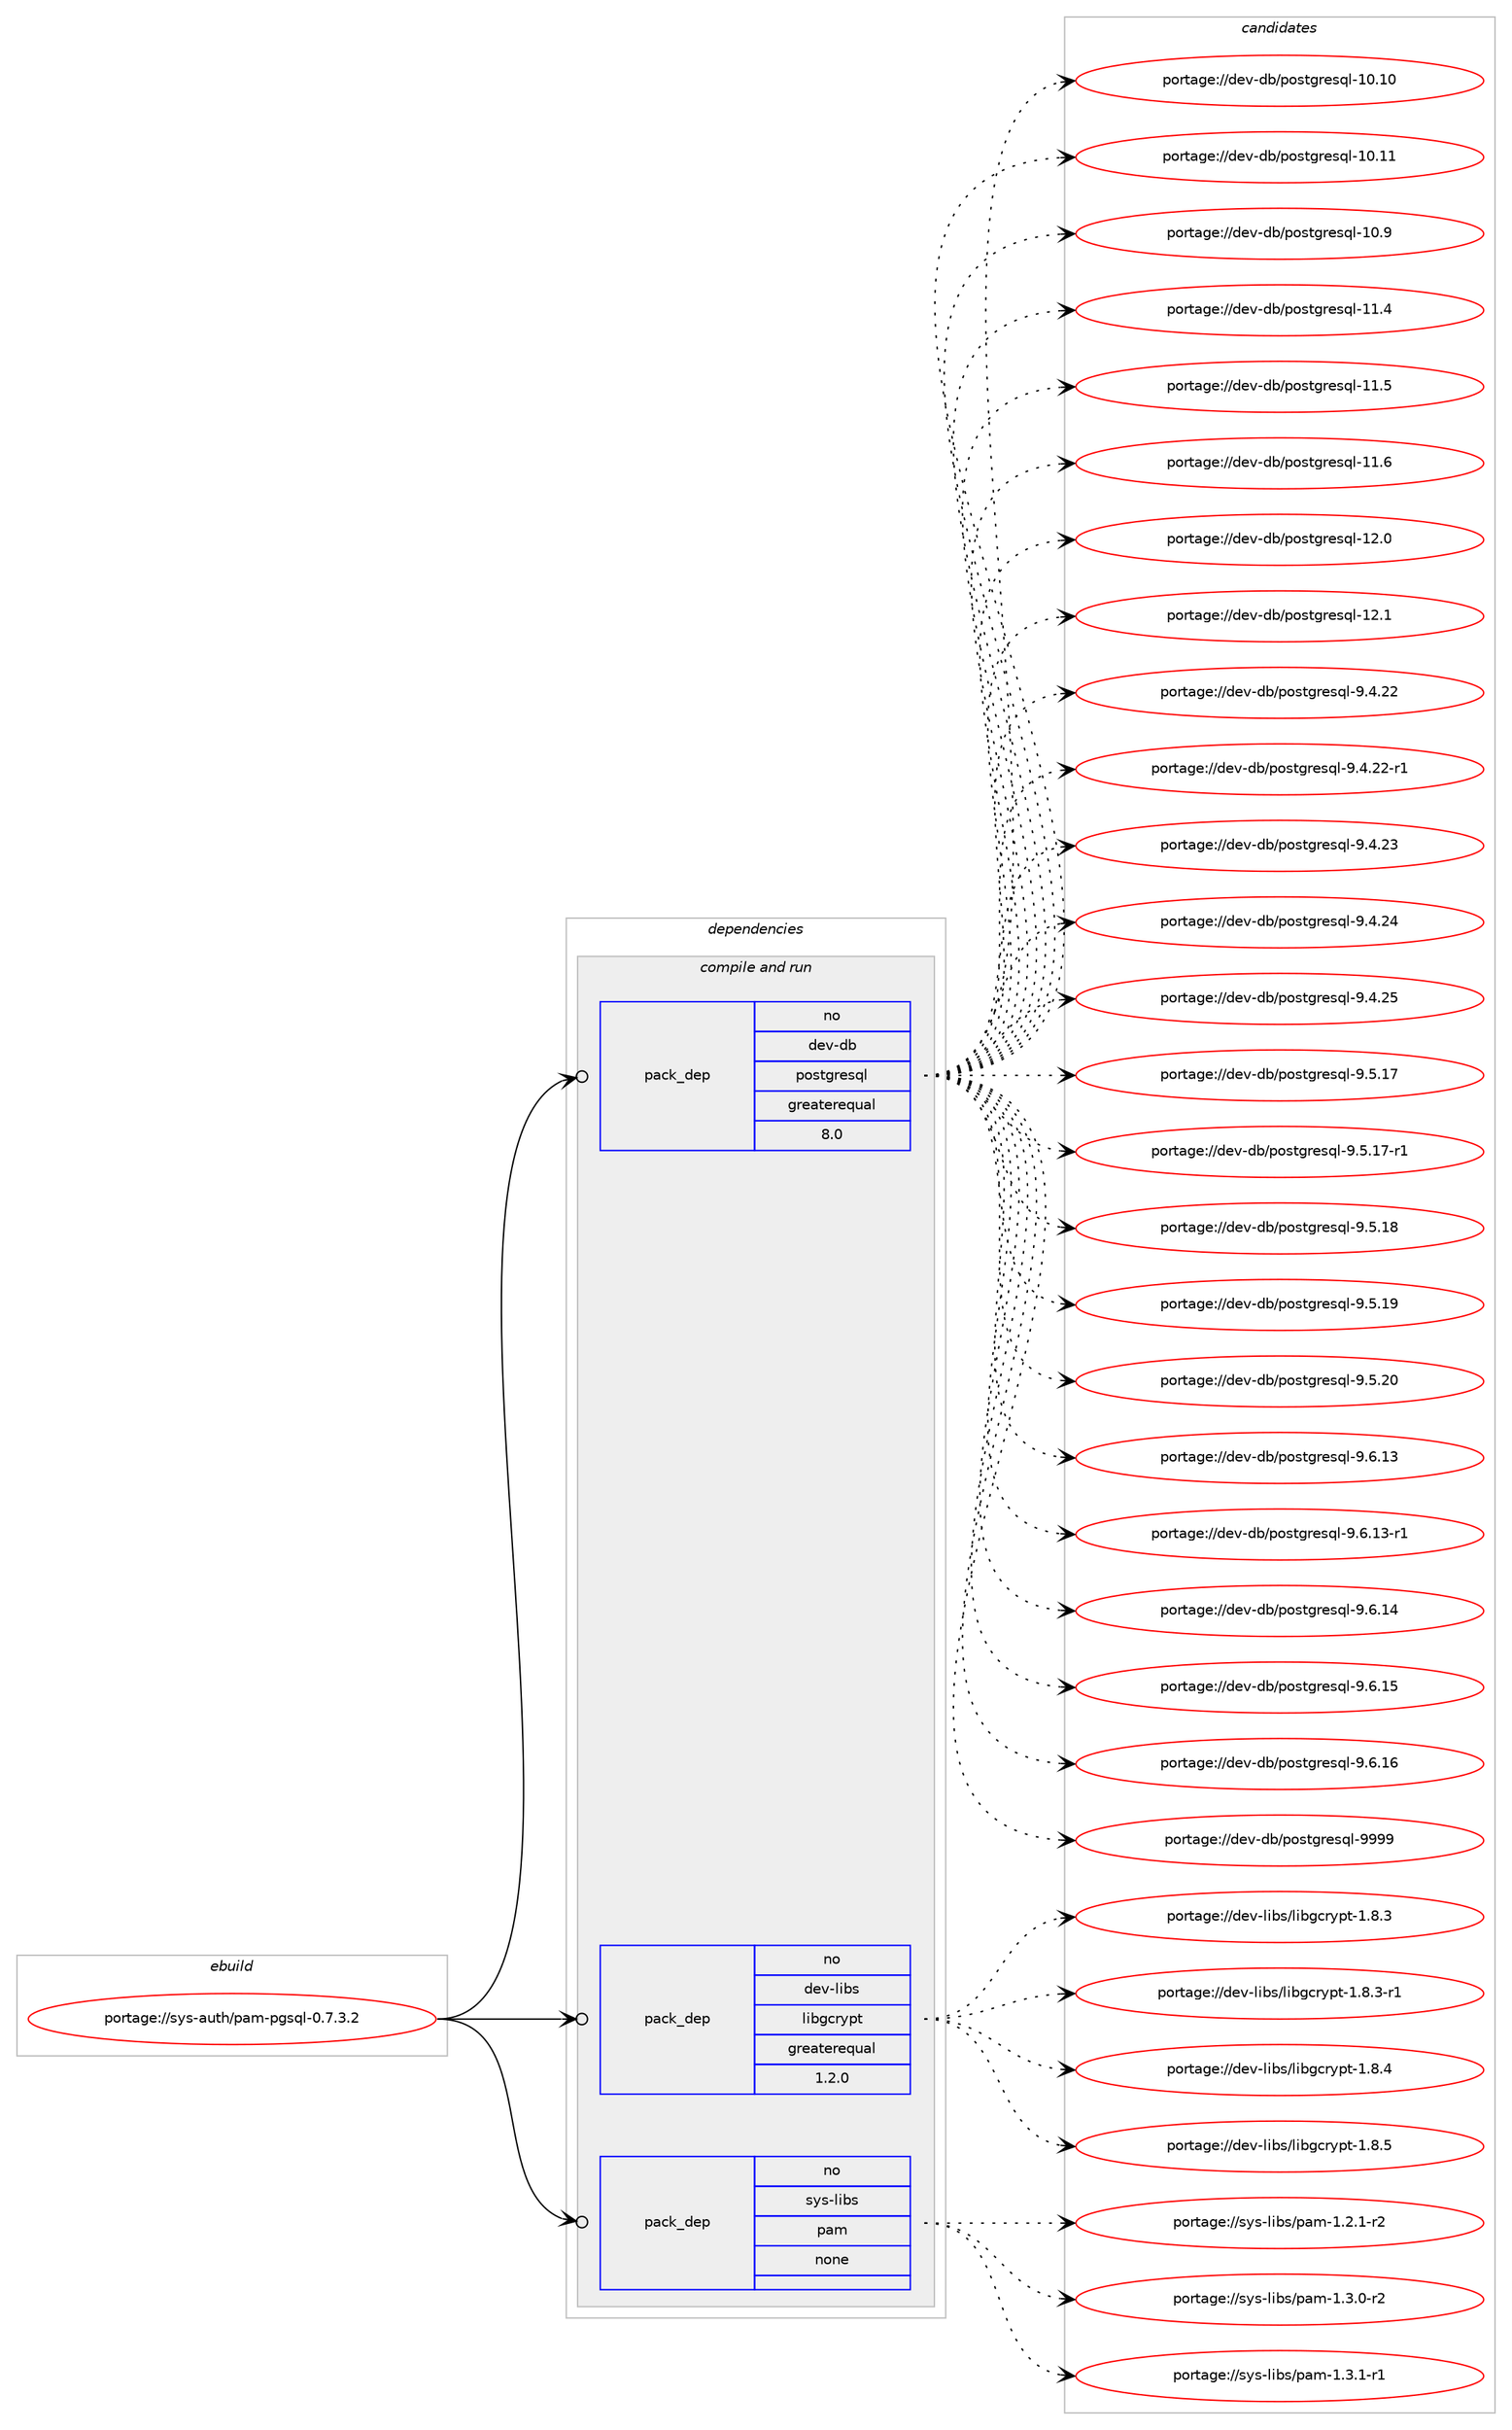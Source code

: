 digraph prolog {

# *************
# Graph options
# *************

newrank=true;
concentrate=true;
compound=true;
graph [rankdir=LR,fontname=Helvetica,fontsize=10,ranksep=1.5];#, ranksep=2.5, nodesep=0.2];
edge  [arrowhead=vee];
node  [fontname=Helvetica,fontsize=10];

# **********
# The ebuild
# **********

subgraph cluster_leftcol {
color=gray;
rank=same;
label=<<i>ebuild</i>>;
id [label="portage://sys-auth/pam-pgsql-0.7.3.2", color=red, width=4, href="../sys-auth/pam-pgsql-0.7.3.2.svg"];
}

# ****************
# The dependencies
# ****************

subgraph cluster_midcol {
color=gray;
label=<<i>dependencies</i>>;
subgraph cluster_compile {
fillcolor="#eeeeee";
style=filled;
label=<<i>compile</i>>;
}
subgraph cluster_compileandrun {
fillcolor="#eeeeee";
style=filled;
label=<<i>compile and run</i>>;
subgraph pack305857 {
dependency413308 [label=<<TABLE BORDER="0" CELLBORDER="1" CELLSPACING="0" CELLPADDING="4" WIDTH="220"><TR><TD ROWSPAN="6" CELLPADDING="30">pack_dep</TD></TR><TR><TD WIDTH="110">no</TD></TR><TR><TD>dev-db</TD></TR><TR><TD>postgresql</TD></TR><TR><TD>greaterequal</TD></TR><TR><TD>8.0</TD></TR></TABLE>>, shape=none, color=blue];
}
id:e -> dependency413308:w [weight=20,style="solid",arrowhead="odotvee"];
subgraph pack305858 {
dependency413309 [label=<<TABLE BORDER="0" CELLBORDER="1" CELLSPACING="0" CELLPADDING="4" WIDTH="220"><TR><TD ROWSPAN="6" CELLPADDING="30">pack_dep</TD></TR><TR><TD WIDTH="110">no</TD></TR><TR><TD>dev-libs</TD></TR><TR><TD>libgcrypt</TD></TR><TR><TD>greaterequal</TD></TR><TR><TD>1.2.0</TD></TR></TABLE>>, shape=none, color=blue];
}
id:e -> dependency413309:w [weight=20,style="solid",arrowhead="odotvee"];
subgraph pack305859 {
dependency413310 [label=<<TABLE BORDER="0" CELLBORDER="1" CELLSPACING="0" CELLPADDING="4" WIDTH="220"><TR><TD ROWSPAN="6" CELLPADDING="30">pack_dep</TD></TR><TR><TD WIDTH="110">no</TD></TR><TR><TD>sys-libs</TD></TR><TR><TD>pam</TD></TR><TR><TD>none</TD></TR><TR><TD></TD></TR></TABLE>>, shape=none, color=blue];
}
id:e -> dependency413310:w [weight=20,style="solid",arrowhead="odotvee"];
}
subgraph cluster_run {
fillcolor="#eeeeee";
style=filled;
label=<<i>run</i>>;
}
}

# **************
# The candidates
# **************

subgraph cluster_choices {
rank=same;
color=gray;
label=<<i>candidates</i>>;

subgraph choice305857 {
color=black;
nodesep=1;
choiceportage100101118451009847112111115116103114101115113108454948464948 [label="portage://dev-db/postgresql-10.10", color=red, width=4,href="../dev-db/postgresql-10.10.svg"];
choiceportage100101118451009847112111115116103114101115113108454948464949 [label="portage://dev-db/postgresql-10.11", color=red, width=4,href="../dev-db/postgresql-10.11.svg"];
choiceportage1001011184510098471121111151161031141011151131084549484657 [label="portage://dev-db/postgresql-10.9", color=red, width=4,href="../dev-db/postgresql-10.9.svg"];
choiceportage1001011184510098471121111151161031141011151131084549494652 [label="portage://dev-db/postgresql-11.4", color=red, width=4,href="../dev-db/postgresql-11.4.svg"];
choiceportage1001011184510098471121111151161031141011151131084549494653 [label="portage://dev-db/postgresql-11.5", color=red, width=4,href="../dev-db/postgresql-11.5.svg"];
choiceportage1001011184510098471121111151161031141011151131084549494654 [label="portage://dev-db/postgresql-11.6", color=red, width=4,href="../dev-db/postgresql-11.6.svg"];
choiceportage1001011184510098471121111151161031141011151131084549504648 [label="portage://dev-db/postgresql-12.0", color=red, width=4,href="../dev-db/postgresql-12.0.svg"];
choiceportage1001011184510098471121111151161031141011151131084549504649 [label="portage://dev-db/postgresql-12.1", color=red, width=4,href="../dev-db/postgresql-12.1.svg"];
choiceportage10010111845100984711211111511610311410111511310845574652465050 [label="portage://dev-db/postgresql-9.4.22", color=red, width=4,href="../dev-db/postgresql-9.4.22.svg"];
choiceportage100101118451009847112111115116103114101115113108455746524650504511449 [label="portage://dev-db/postgresql-9.4.22-r1", color=red, width=4,href="../dev-db/postgresql-9.4.22-r1.svg"];
choiceportage10010111845100984711211111511610311410111511310845574652465051 [label="portage://dev-db/postgresql-9.4.23", color=red, width=4,href="../dev-db/postgresql-9.4.23.svg"];
choiceportage10010111845100984711211111511610311410111511310845574652465052 [label="portage://dev-db/postgresql-9.4.24", color=red, width=4,href="../dev-db/postgresql-9.4.24.svg"];
choiceportage10010111845100984711211111511610311410111511310845574652465053 [label="portage://dev-db/postgresql-9.4.25", color=red, width=4,href="../dev-db/postgresql-9.4.25.svg"];
choiceportage10010111845100984711211111511610311410111511310845574653464955 [label="portage://dev-db/postgresql-9.5.17", color=red, width=4,href="../dev-db/postgresql-9.5.17.svg"];
choiceportage100101118451009847112111115116103114101115113108455746534649554511449 [label="portage://dev-db/postgresql-9.5.17-r1", color=red, width=4,href="../dev-db/postgresql-9.5.17-r1.svg"];
choiceportage10010111845100984711211111511610311410111511310845574653464956 [label="portage://dev-db/postgresql-9.5.18", color=red, width=4,href="../dev-db/postgresql-9.5.18.svg"];
choiceportage10010111845100984711211111511610311410111511310845574653464957 [label="portage://dev-db/postgresql-9.5.19", color=red, width=4,href="../dev-db/postgresql-9.5.19.svg"];
choiceportage10010111845100984711211111511610311410111511310845574653465048 [label="portage://dev-db/postgresql-9.5.20", color=red, width=4,href="../dev-db/postgresql-9.5.20.svg"];
choiceportage10010111845100984711211111511610311410111511310845574654464951 [label="portage://dev-db/postgresql-9.6.13", color=red, width=4,href="../dev-db/postgresql-9.6.13.svg"];
choiceportage100101118451009847112111115116103114101115113108455746544649514511449 [label="portage://dev-db/postgresql-9.6.13-r1", color=red, width=4,href="../dev-db/postgresql-9.6.13-r1.svg"];
choiceportage10010111845100984711211111511610311410111511310845574654464952 [label="portage://dev-db/postgresql-9.6.14", color=red, width=4,href="../dev-db/postgresql-9.6.14.svg"];
choiceportage10010111845100984711211111511610311410111511310845574654464953 [label="portage://dev-db/postgresql-9.6.15", color=red, width=4,href="../dev-db/postgresql-9.6.15.svg"];
choiceportage10010111845100984711211111511610311410111511310845574654464954 [label="portage://dev-db/postgresql-9.6.16", color=red, width=4,href="../dev-db/postgresql-9.6.16.svg"];
choiceportage1001011184510098471121111151161031141011151131084557575757 [label="portage://dev-db/postgresql-9999", color=red, width=4,href="../dev-db/postgresql-9999.svg"];
dependency413308:e -> choiceportage100101118451009847112111115116103114101115113108454948464948:w [style=dotted,weight="100"];
dependency413308:e -> choiceportage100101118451009847112111115116103114101115113108454948464949:w [style=dotted,weight="100"];
dependency413308:e -> choiceportage1001011184510098471121111151161031141011151131084549484657:w [style=dotted,weight="100"];
dependency413308:e -> choiceportage1001011184510098471121111151161031141011151131084549494652:w [style=dotted,weight="100"];
dependency413308:e -> choiceportage1001011184510098471121111151161031141011151131084549494653:w [style=dotted,weight="100"];
dependency413308:e -> choiceportage1001011184510098471121111151161031141011151131084549494654:w [style=dotted,weight="100"];
dependency413308:e -> choiceportage1001011184510098471121111151161031141011151131084549504648:w [style=dotted,weight="100"];
dependency413308:e -> choiceportage1001011184510098471121111151161031141011151131084549504649:w [style=dotted,weight="100"];
dependency413308:e -> choiceportage10010111845100984711211111511610311410111511310845574652465050:w [style=dotted,weight="100"];
dependency413308:e -> choiceportage100101118451009847112111115116103114101115113108455746524650504511449:w [style=dotted,weight="100"];
dependency413308:e -> choiceportage10010111845100984711211111511610311410111511310845574652465051:w [style=dotted,weight="100"];
dependency413308:e -> choiceportage10010111845100984711211111511610311410111511310845574652465052:w [style=dotted,weight="100"];
dependency413308:e -> choiceportage10010111845100984711211111511610311410111511310845574652465053:w [style=dotted,weight="100"];
dependency413308:e -> choiceportage10010111845100984711211111511610311410111511310845574653464955:w [style=dotted,weight="100"];
dependency413308:e -> choiceportage100101118451009847112111115116103114101115113108455746534649554511449:w [style=dotted,weight="100"];
dependency413308:e -> choiceportage10010111845100984711211111511610311410111511310845574653464956:w [style=dotted,weight="100"];
dependency413308:e -> choiceportage10010111845100984711211111511610311410111511310845574653464957:w [style=dotted,weight="100"];
dependency413308:e -> choiceportage10010111845100984711211111511610311410111511310845574653465048:w [style=dotted,weight="100"];
dependency413308:e -> choiceportage10010111845100984711211111511610311410111511310845574654464951:w [style=dotted,weight="100"];
dependency413308:e -> choiceportage100101118451009847112111115116103114101115113108455746544649514511449:w [style=dotted,weight="100"];
dependency413308:e -> choiceportage10010111845100984711211111511610311410111511310845574654464952:w [style=dotted,weight="100"];
dependency413308:e -> choiceportage10010111845100984711211111511610311410111511310845574654464953:w [style=dotted,weight="100"];
dependency413308:e -> choiceportage10010111845100984711211111511610311410111511310845574654464954:w [style=dotted,weight="100"];
dependency413308:e -> choiceportage1001011184510098471121111151161031141011151131084557575757:w [style=dotted,weight="100"];
}
subgraph choice305858 {
color=black;
nodesep=1;
choiceportage1001011184510810598115471081059810399114121112116454946564651 [label="portage://dev-libs/libgcrypt-1.8.3", color=red, width=4,href="../dev-libs/libgcrypt-1.8.3.svg"];
choiceportage10010111845108105981154710810598103991141211121164549465646514511449 [label="portage://dev-libs/libgcrypt-1.8.3-r1", color=red, width=4,href="../dev-libs/libgcrypt-1.8.3-r1.svg"];
choiceportage1001011184510810598115471081059810399114121112116454946564652 [label="portage://dev-libs/libgcrypt-1.8.4", color=red, width=4,href="../dev-libs/libgcrypt-1.8.4.svg"];
choiceportage1001011184510810598115471081059810399114121112116454946564653 [label="portage://dev-libs/libgcrypt-1.8.5", color=red, width=4,href="../dev-libs/libgcrypt-1.8.5.svg"];
dependency413309:e -> choiceportage1001011184510810598115471081059810399114121112116454946564651:w [style=dotted,weight="100"];
dependency413309:e -> choiceportage10010111845108105981154710810598103991141211121164549465646514511449:w [style=dotted,weight="100"];
dependency413309:e -> choiceportage1001011184510810598115471081059810399114121112116454946564652:w [style=dotted,weight="100"];
dependency413309:e -> choiceportage1001011184510810598115471081059810399114121112116454946564653:w [style=dotted,weight="100"];
}
subgraph choice305859 {
color=black;
nodesep=1;
choiceportage115121115451081059811547112971094549465046494511450 [label="portage://sys-libs/pam-1.2.1-r2", color=red, width=4,href="../sys-libs/pam-1.2.1-r2.svg"];
choiceportage115121115451081059811547112971094549465146484511450 [label="portage://sys-libs/pam-1.3.0-r2", color=red, width=4,href="../sys-libs/pam-1.3.0-r2.svg"];
choiceportage115121115451081059811547112971094549465146494511449 [label="portage://sys-libs/pam-1.3.1-r1", color=red, width=4,href="../sys-libs/pam-1.3.1-r1.svg"];
dependency413310:e -> choiceportage115121115451081059811547112971094549465046494511450:w [style=dotted,weight="100"];
dependency413310:e -> choiceportage115121115451081059811547112971094549465146484511450:w [style=dotted,weight="100"];
dependency413310:e -> choiceportage115121115451081059811547112971094549465146494511449:w [style=dotted,weight="100"];
}
}

}
